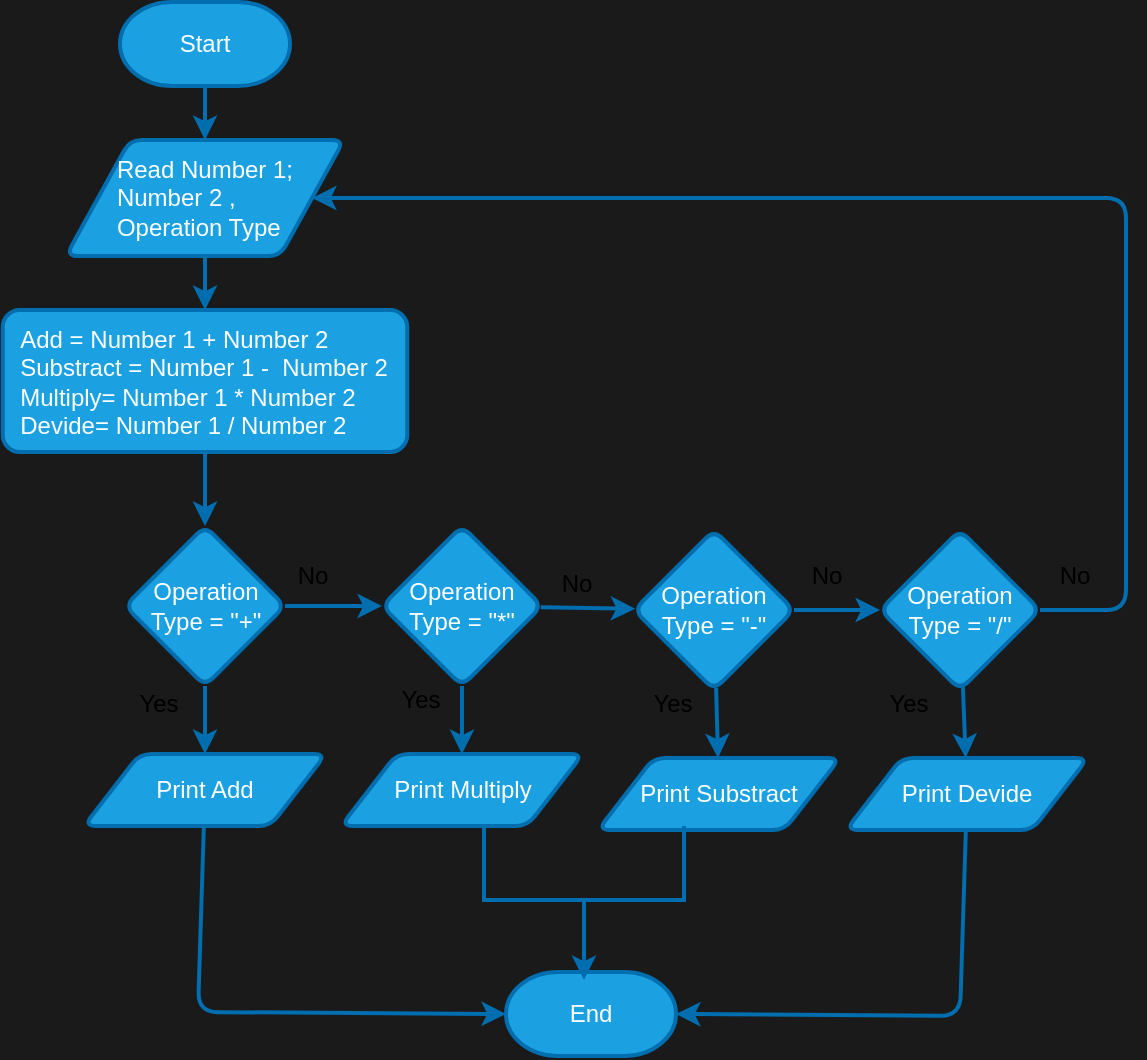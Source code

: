 <mxfile>
    <diagram id="54fJq_JD1ZaKCleHkq0U" name="Page-1">
        <mxGraphModel dx="837" dy="467" grid="0" gridSize="10" guides="1" tooltips="1" connect="1" arrows="1" fold="1" page="1" pageScale="1" pageWidth="850" pageHeight="1100" background="#1A1A1A" math="0" shadow="0">
            <root>
                <mxCell id="0"/>
                <mxCell id="1" parent="0"/>
                <mxCell id="4" value="" style="edgeStyle=none;html=1;strokeWidth=2;fillColor=#1ba1e2;strokeColor=#006EAF;" edge="1" parent="1" source="2" target="3">
                    <mxGeometry relative="1" as="geometry"/>
                </mxCell>
                <mxCell id="2" value="Start" style="strokeWidth=2;html=1;shape=mxgraph.flowchart.terminator;whiteSpace=wrap;fillColor=#1ba1e2;fontColor=#ffffff;strokeColor=#006EAF;" vertex="1" parent="1">
                    <mxGeometry x="134" y="17" width="85" height="42" as="geometry"/>
                </mxCell>
                <mxCell id="6" value="" style="edgeStyle=none;html=1;strokeWidth=2;fillColor=#1ba1e2;strokeColor=#006EAF;" edge="1" parent="1" source="3" target="5">
                    <mxGeometry relative="1" as="geometry"/>
                </mxCell>
                <mxCell id="3" value="&lt;div style=&quot;text-align: justify;&quot;&gt;&lt;span style=&quot;background-color: initial;&quot;&gt;Read Number 1;&lt;/span&gt;&lt;/div&gt;&lt;div style=&quot;text-align: justify;&quot;&gt;&lt;span style=&quot;background-color: initial;&quot;&gt;Number 2 ,&lt;/span&gt;&lt;/div&gt;&lt;div style=&quot;text-align: justify;&quot;&gt;&lt;span style=&quot;background-color: initial;&quot;&gt;Operation Type&lt;/span&gt;&lt;/div&gt;" style="shape=parallelogram;html=1;strokeWidth=2;perimeter=parallelogramPerimeter;whiteSpace=wrap;rounded=1;arcSize=12;size=0.23;fillColor=#1ba1e2;fontColor=#ffffff;strokeColor=#006EAF;" vertex="1" parent="1">
                    <mxGeometry x="107" y="86" width="139" height="58" as="geometry"/>
                </mxCell>
                <mxCell id="8" value="" style="edgeStyle=none;html=1;strokeWidth=2;fillColor=#1ba1e2;strokeColor=#006EAF;" edge="1" parent="1" source="5" target="7">
                    <mxGeometry relative="1" as="geometry"/>
                </mxCell>
                <mxCell id="5" value="&lt;div style=&quot;text-align: justify;&quot;&gt;&lt;span style=&quot;background-color: initial;&quot;&gt;Add = Number 1 + Number 2&lt;/span&gt;&lt;/div&gt;&lt;div style=&quot;text-align: justify;&quot;&gt;&lt;span style=&quot;background-color: initial;&quot;&gt;Substract = Number 1 -&amp;nbsp; Number 2&lt;/span&gt;&lt;/div&gt;&lt;div style=&quot;text-align: justify;&quot;&gt;&lt;span style=&quot;background-color: initial;&quot;&gt;Multiply= Number 1 * Number 2&lt;/span&gt;&lt;/div&gt;&lt;div style=&quot;text-align: justify;&quot;&gt;&lt;span style=&quot;background-color: initial;&quot;&gt;Devide= Number 1 / Number 2&lt;/span&gt;&lt;/div&gt;" style="whiteSpace=wrap;html=1;fillColor=#1ba1e2;strokeColor=#006EAF;fontColor=#ffffff;strokeWidth=2;rounded=1;arcSize=12;" vertex="1" parent="1">
                    <mxGeometry x="75.38" y="171" width="202.25" height="71" as="geometry"/>
                </mxCell>
                <mxCell id="10" value="" style="edgeStyle=none;html=1;strokeWidth=2;fillColor=#1ba1e2;strokeColor=#006EAF;" edge="1" parent="1" source="7" target="9">
                    <mxGeometry relative="1" as="geometry"/>
                </mxCell>
                <mxCell id="13" value="" style="edgeStyle=none;html=1;strokeWidth=2;fillColor=#1ba1e2;strokeColor=#006EAF;" edge="1" parent="1" source="7" target="12">
                    <mxGeometry relative="1" as="geometry"/>
                </mxCell>
                <mxCell id="7" value="Operation Type = &quot;+&quot;" style="rhombus;whiteSpace=wrap;html=1;fillColor=#1ba1e2;strokeColor=#006EAF;fontColor=#ffffff;strokeWidth=2;rounded=1;arcSize=12;" vertex="1" parent="1">
                    <mxGeometry x="136.505" y="279" width="80" height="80" as="geometry"/>
                </mxCell>
                <mxCell id="39" value="" style="edgeStyle=none;html=1;strokeWidth=2;entryX=0;entryY=0.5;entryDx=0;entryDy=0;entryPerimeter=0;fillColor=#1ba1e2;strokeColor=#006EAF;" edge="1" parent="1" source="9" target="35">
                    <mxGeometry relative="1" as="geometry">
                        <mxPoint x="176.5" y="493" as="targetPoint"/>
                        <Array as="points">
                            <mxPoint x="173" y="522"/>
                        </Array>
                    </mxGeometry>
                </mxCell>
                <mxCell id="9" value="&lt;div style=&quot;text-align: justify;&quot;&gt;Print Add&lt;/div&gt;" style="shape=parallelogram;html=1;strokeWidth=2;perimeter=parallelogramPerimeter;whiteSpace=wrap;rounded=1;arcSize=12;size=0.23;fillColor=#1ba1e2;fontColor=#ffffff;strokeColor=#006EAF;" vertex="1" parent="1">
                    <mxGeometry x="116" y="393" width="121" height="36" as="geometry"/>
                </mxCell>
                <mxCell id="11" value="Yes" style="text;html=1;align=center;verticalAlign=middle;resizable=0;points=[];autosize=1;strokeColor=none;fillColor=none;" vertex="1" parent="1">
                    <mxGeometry x="134" y="355" width="38" height="26" as="geometry"/>
                </mxCell>
                <mxCell id="18" value="" style="edgeStyle=none;html=1;strokeWidth=2;fillColor=#1ba1e2;strokeColor=#006EAF;" edge="1" parent="1" source="12" target="17">
                    <mxGeometry relative="1" as="geometry"/>
                </mxCell>
                <mxCell id="20" value="" style="edgeStyle=none;html=1;strokeWidth=2;fillColor=#1ba1e2;strokeColor=#006EAF;" edge="1" parent="1" source="12" target="19">
                    <mxGeometry relative="1" as="geometry"/>
                </mxCell>
                <mxCell id="12" value="Operation Type = &quot;*&quot;" style="rhombus;whiteSpace=wrap;html=1;fillColor=#1ba1e2;strokeColor=#006EAF;fontColor=#ffffff;strokeWidth=2;rounded=1;arcSize=12;" vertex="1" parent="1">
                    <mxGeometry x="264.995" y="279" width="80" height="80" as="geometry"/>
                </mxCell>
                <mxCell id="16" value="No" style="text;html=1;align=center;verticalAlign=middle;resizable=0;points=[];autosize=1;strokeColor=none;fillColor=none;" vertex="1" parent="1">
                    <mxGeometry x="213" y="291" width="33" height="26" as="geometry"/>
                </mxCell>
                <mxCell id="17" value="&lt;div style=&quot;text-align: justify;&quot;&gt;Print Multiply&lt;/div&gt;" style="shape=parallelogram;html=1;strokeWidth=2;perimeter=parallelogramPerimeter;whiteSpace=wrap;rounded=1;arcSize=12;size=0.23;fillColor=#1ba1e2;fontColor=#ffffff;strokeColor=#006EAF;" vertex="1" parent="1">
                    <mxGeometry x="244.5" y="393" width="121" height="36" as="geometry"/>
                </mxCell>
                <mxCell id="22" value="" style="edgeStyle=none;html=1;strokeWidth=2;fillColor=#1ba1e2;strokeColor=#006EAF;" edge="1" parent="1" source="19" target="21">
                    <mxGeometry relative="1" as="geometry"/>
                </mxCell>
                <mxCell id="24" value="" style="edgeStyle=none;html=1;strokeWidth=2;fillColor=#1ba1e2;strokeColor=#006EAF;" edge="1" parent="1" source="19" target="23">
                    <mxGeometry relative="1" as="geometry"/>
                </mxCell>
                <mxCell id="19" value="Operation Type = &quot;-&quot;" style="rhombus;whiteSpace=wrap;html=1;fillColor=#1ba1e2;strokeColor=#006EAF;fontColor=#ffffff;strokeWidth=2;rounded=1;arcSize=12;" vertex="1" parent="1">
                    <mxGeometry x="390.995" y="281" width="80" height="80" as="geometry"/>
                </mxCell>
                <mxCell id="21" value="&lt;div style=&quot;text-align: justify;&quot;&gt;Print Substract&lt;/div&gt;" style="shape=parallelogram;html=1;strokeWidth=2;perimeter=parallelogramPerimeter;whiteSpace=wrap;rounded=1;arcSize=12;size=0.23;fillColor=#1ba1e2;fontColor=#ffffff;strokeColor=#006EAF;" vertex="1" parent="1">
                    <mxGeometry x="373" y="395" width="121" height="36" as="geometry"/>
                </mxCell>
                <mxCell id="26" value="" style="edgeStyle=none;html=1;strokeWidth=2;fillColor=#1ba1e2;strokeColor=#006EAF;" edge="1" parent="1" source="23" target="25">
                    <mxGeometry relative="1" as="geometry"/>
                </mxCell>
                <mxCell id="33" value="" style="edgeStyle=none;html=1;strokeWidth=2;entryX=1;entryY=0.5;entryDx=0;entryDy=0;fillColor=#1ba1e2;strokeColor=#006EAF;" edge="1" parent="1" source="23" target="3">
                    <mxGeometry relative="1" as="geometry">
                        <mxPoint x="674.005" y="321" as="targetPoint"/>
                        <Array as="points">
                            <mxPoint x="637" y="321"/>
                            <mxPoint x="637" y="115"/>
                        </Array>
                    </mxGeometry>
                </mxCell>
                <mxCell id="23" value="Operation Type = &quot;/&quot;" style="rhombus;whiteSpace=wrap;html=1;fillColor=#1ba1e2;strokeColor=#006EAF;fontColor=#ffffff;strokeWidth=2;rounded=1;arcSize=12;" vertex="1" parent="1">
                    <mxGeometry x="514.005" y="281" width="80" height="80" as="geometry"/>
                </mxCell>
                <mxCell id="37" value="" style="edgeStyle=none;html=1;strokeWidth=2;entryX=1;entryY=0.5;entryDx=0;entryDy=0;entryPerimeter=0;fillColor=#1ba1e2;strokeColor=#006EAF;" edge="1" parent="1" source="25" target="35">
                    <mxGeometry relative="1" as="geometry">
                        <mxPoint x="557.5" y="491" as="targetPoint"/>
                        <Array as="points">
                            <mxPoint x="554" y="524"/>
                        </Array>
                    </mxGeometry>
                </mxCell>
                <mxCell id="25" value="&lt;div style=&quot;text-align: justify;&quot;&gt;Print Devide&lt;/div&gt;" style="shape=parallelogram;html=1;strokeWidth=2;perimeter=parallelogramPerimeter;whiteSpace=wrap;rounded=1;arcSize=12;size=0.23;fillColor=#1ba1e2;fontColor=#ffffff;strokeColor=#006EAF;" vertex="1" parent="1">
                    <mxGeometry x="497" y="395" width="121" height="36" as="geometry"/>
                </mxCell>
                <mxCell id="27" value="Yes" style="text;html=1;align=center;verticalAlign=middle;resizable=0;points=[];autosize=1;strokeColor=none;fillColor=none;" vertex="1" parent="1">
                    <mxGeometry x="265" y="353" width="38" height="26" as="geometry"/>
                </mxCell>
                <mxCell id="28" value="Yes" style="text;html=1;align=center;verticalAlign=middle;resizable=0;points=[];autosize=1;strokeColor=none;fillColor=none;" vertex="1" parent="1">
                    <mxGeometry x="391" y="355" width="38" height="26" as="geometry"/>
                </mxCell>
                <mxCell id="29" value="Yes" style="text;html=1;align=center;verticalAlign=middle;resizable=0;points=[];autosize=1;strokeColor=none;fillColor=none;" vertex="1" parent="1">
                    <mxGeometry x="509" y="355" width="38" height="26" as="geometry"/>
                </mxCell>
                <mxCell id="30" value="No" style="text;html=1;align=center;verticalAlign=middle;resizable=0;points=[];autosize=1;strokeColor=none;fillColor=none;" vertex="1" parent="1">
                    <mxGeometry x="345" y="295" width="33" height="26" as="geometry"/>
                </mxCell>
                <mxCell id="31" value="No" style="text;html=1;align=center;verticalAlign=middle;resizable=0;points=[];autosize=1;strokeColor=none;fillColor=none;" vertex="1" parent="1">
                    <mxGeometry x="470.99" y="291" width="33" height="26" as="geometry"/>
                </mxCell>
                <mxCell id="34" value="No" style="text;html=1;align=center;verticalAlign=middle;resizable=0;points=[];autosize=1;strokeColor=none;fillColor=none;" vertex="1" parent="1">
                    <mxGeometry x="594.01" y="291" width="33" height="26" as="geometry"/>
                </mxCell>
                <mxCell id="35" value="End" style="strokeWidth=2;html=1;shape=mxgraph.flowchart.terminator;whiteSpace=wrap;fillColor=#1ba1e2;fontColor=#ffffff;strokeColor=#006EAF;" vertex="1" parent="1">
                    <mxGeometry x="327" y="502" width="85" height="42" as="geometry"/>
                </mxCell>
                <mxCell id="43" value="" style="edgeStyle=none;html=1;strokeWidth=2;fillColor=#1ba1e2;strokeColor=#006EAF;" edge="1" parent="1" source="40">
                    <mxGeometry relative="1" as="geometry">
                        <mxPoint x="366" y="506" as="targetPoint"/>
                    </mxGeometry>
                </mxCell>
                <mxCell id="40" value="" style="strokeWidth=2;html=1;shape=mxgraph.flowchart.annotation_1;align=left;pointerEvents=1;rotation=-90;fillColor=#1ba1e2;fontColor=#ffffff;strokeColor=#006EAF;" vertex="1" parent="1">
                    <mxGeometry x="347.5" y="397.5" width="37" height="100" as="geometry"/>
                </mxCell>
            </root>
        </mxGraphModel>
    </diagram>
</mxfile>